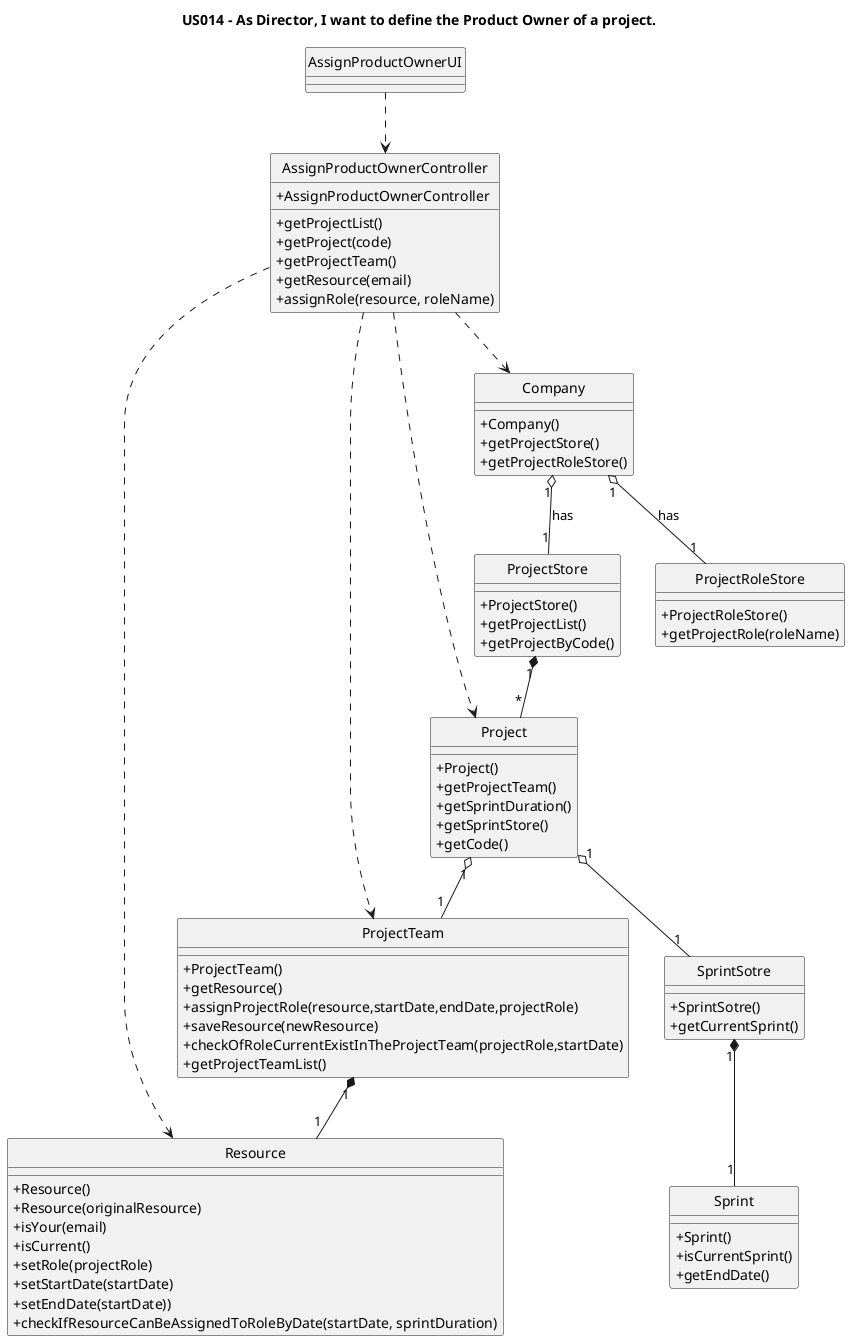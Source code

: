 @startuml

hide circle
skinparam classAttributeIconSize 0

title "US014 - As Director, I want to define the Product Owner of a project."

class AssignProductOwnerUI {
}

class AssignProductOwnerController{
    +AssignProductOwnerController
    +getProjectList()
    +getProject(code)
    +getProjectTeam()
    +getResource(email)
    +assignRole(resource, roleName)
}

class Company {
    +Company()
    +getProjectStore()
    +getProjectRoleStore()
}

class ProjectTeam {
    +ProjectTeam()
    +getResource()
    +assignProjectRole(resource,startDate,endDate,projectRole)
    +saveResource(newResource)
    +checkOfRoleCurrentExistInTheProjectTeam(projectRole,startDate)
    +getProjectTeamList()
}

class Resource {
    +Resource()
    +Resource(originalResource)
    +isYour(email)
    +isCurrent()
    +setRole(projectRole)
    +setStartDate(startDate)
    +setEndDate(startDate))
    +checkIfResourceCanBeAssignedToRoleByDate(startDate, sprintDuration)
}

class ProjectStore {
    +ProjectStore()
    +getProjectList()
    +getProjectByCode()
}

class ProjectRoleStore {
    +ProjectRoleStore()
    +getProjectRole(roleName)
}

class Project {
    +Project()
    +getProjectTeam()
    +getSprintDuration()
    +getSprintStore()
    +getCode()
}

class SprintSotre {
    +SprintSotre()
    +getCurrentSprint()
}

class Sprint {
    +Sprint()
    +isCurrentSprint()
    +getEndDate()
}

AssignProductOwnerUI ..> AssignProductOwnerController
AssignProductOwnerController ..> Company
AssignProductOwnerController ..> Project
AssignProductOwnerController ..> ProjectTeam
AssignProductOwnerController ..> Resource

Company "1" o-- "1" ProjectRoleStore: has
Company "1" o-- "1" ProjectStore: has
ProjectStore "1" *-- "*" Project
Project "1" o-- "1" ProjectTeam
Project "1" o-- "1" SprintSotre
SprintSotre "1" *-- "1" Sprint
ProjectTeam "1" *-- "1" Resource

@enduml